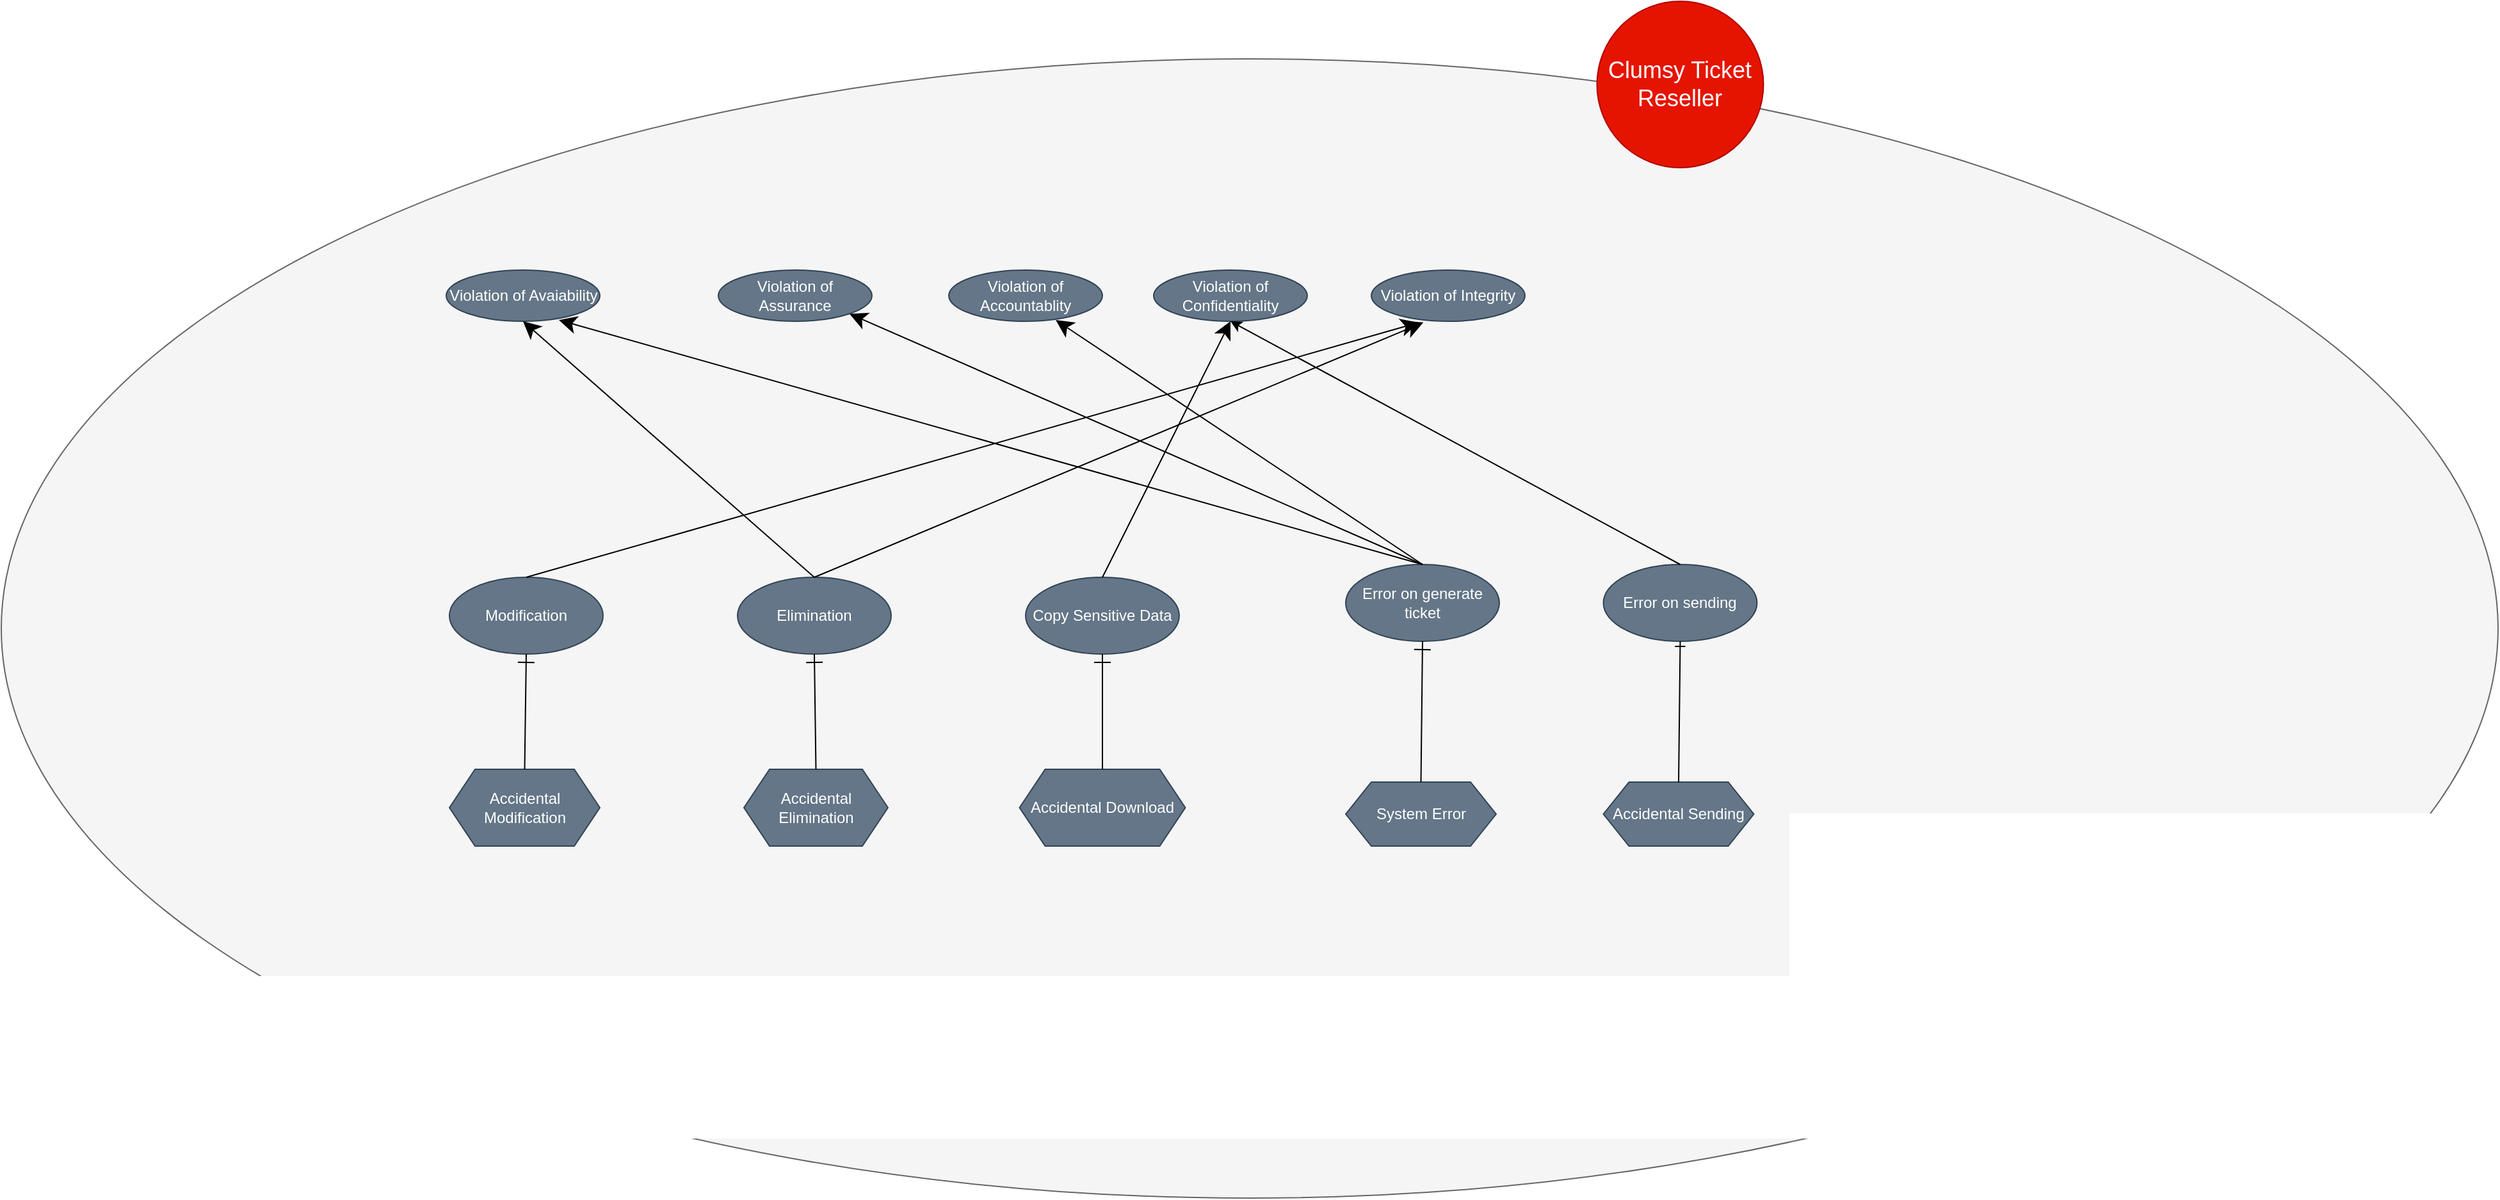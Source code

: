 <mxfile version="15.2.9" type="onedrive"><diagram id="k2b_GQdQf0r4lbPcgMko" name="Pagina-1"><mxGraphModel dx="1422" dy="794" grid="1" gridSize="10" guides="1" tooltips="1" connect="1" arrows="1" fold="1" page="1" pageScale="1" pageWidth="2339" pageHeight="3300" math="0" shadow="0"><root><mxCell id="0"/><mxCell id="1" parent="0"/><mxCell id="FnJxRadUdDzB-UCkNGgQ-51" value="" style="ellipse;whiteSpace=wrap;html=1;fillColor=#f5f5f5;strokeColor=#666666;fontColor=#333333;" parent="1" vertex="1"><mxGeometry x="250" y="445" width="1950" height="890" as="geometry"/></mxCell><mxCell id="FnJxRadUdDzB-UCkNGgQ-1" value="&lt;font style=&quot;font-size: 18px&quot;&gt;Clumsy Ticket Reseller&lt;/font&gt;" style="ellipse;whiteSpace=wrap;html=1;aspect=fixed;fillColor=#e51400;strokeColor=#B20000;fontColor=#ffffff;" parent="1" vertex="1"><mxGeometry x="1496.25" y="400" width="130" height="130" as="geometry"/></mxCell><mxCell id="FnJxRadUdDzB-UCkNGgQ-4" value="Violation of Avaiability" style="ellipse;whiteSpace=wrap;html=1;fillColor=#647687;strokeColor=#314354;fontColor=#ffffff;" parent="1" vertex="1"><mxGeometry x="597.5" y="610" width="120" height="40" as="geometry"/></mxCell><mxCell id="FnJxRadUdDzB-UCkNGgQ-6" value="Violation of Assurance" style="ellipse;whiteSpace=wrap;html=1;fillColor=#647687;strokeColor=#314354;fontColor=#ffffff;" parent="1" vertex="1"><mxGeometry x="810" y="610" width="120" height="40" as="geometry"/></mxCell><mxCell id="FnJxRadUdDzB-UCkNGgQ-7" value="Violation of Accountablity" style="ellipse;whiteSpace=wrap;html=1;fillColor=#647687;strokeColor=#314354;fontColor=#ffffff;" parent="1" vertex="1"><mxGeometry x="990" y="610" width="120" height="40" as="geometry"/></mxCell><mxCell id="FnJxRadUdDzB-UCkNGgQ-8" value="Violation of Confidentiality" style="ellipse;whiteSpace=wrap;html=1;fillColor=#647687;strokeColor=#314354;fontColor=#ffffff;" parent="1" vertex="1"><mxGeometry x="1150" y="610" width="120" height="40" as="geometry"/></mxCell><mxCell id="FnJxRadUdDzB-UCkNGgQ-9" value="Violation of Integrity" style="ellipse;whiteSpace=wrap;html=1;fillColor=#647687;strokeColor=#314354;fontColor=#ffffff;" parent="1" vertex="1"><mxGeometry x="1320" y="610" width="120" height="40" as="geometry"/></mxCell><mxCell id="-IHJIZNQYYL6_iNPUFCW-1" value="Modification" style="ellipse;whiteSpace=wrap;html=1;fillColor=#647687;strokeColor=#314354;fontColor=#ffffff;" parent="1" vertex="1"><mxGeometry x="600" y="850" width="120" height="60" as="geometry"/></mxCell><mxCell id="-IHJIZNQYYL6_iNPUFCW-3" value="Elimination" style="ellipse;whiteSpace=wrap;html=1;fillColor=#647687;strokeColor=#314354;fontColor=#ffffff;" parent="1" vertex="1"><mxGeometry x="825" y="850" width="120" height="60" as="geometry"/></mxCell><mxCell id="-IHJIZNQYYL6_iNPUFCW-4" value="Accidental Modification" style="shape=hexagon;perimeter=hexagonPerimeter2;whiteSpace=wrap;html=1;fixedSize=1;fillColor=#647687;strokeColor=#314354;fontColor=#ffffff;" parent="1" vertex="1"><mxGeometry x="600" y="1000" width="117.5" height="60" as="geometry"/></mxCell><mxCell id="-IHJIZNQYYL6_iNPUFCW-5" value="Accidental Elimination" style="shape=hexagon;perimeter=hexagonPerimeter2;whiteSpace=wrap;html=1;fixedSize=1;fillColor=#647687;strokeColor=#314354;fontColor=#ffffff;" parent="1" vertex="1"><mxGeometry x="830" y="1000" width="112.5" height="60" as="geometry"/></mxCell><mxCell id="-IHJIZNQYYL6_iNPUFCW-6" value="" style="endArrow=ERone;html=1;exitX=0.5;exitY=0;exitDx=0;exitDy=0;entryX=0.5;entryY=1;entryDx=0;entryDy=0;startArrow=none;startFill=0;endFill=0;endSize=11;" parent="1" source="-IHJIZNQYYL6_iNPUFCW-4" target="-IHJIZNQYYL6_iNPUFCW-1" edge="1"><mxGeometry width="50" height="50" relative="1" as="geometry"><mxPoint x="675" y="1000" as="sourcePoint"/><mxPoint x="725" y="950" as="targetPoint"/></mxGeometry></mxCell><mxCell id="-IHJIZNQYYL6_iNPUFCW-9" value="" style="endArrow=ERone;html=1;endSize=11;exitX=0.5;exitY=0;exitDx=0;exitDy=0;entryX=0.5;entryY=1;entryDx=0;entryDy=0;endFill=0;" parent="1" source="-IHJIZNQYYL6_iNPUFCW-5" target="-IHJIZNQYYL6_iNPUFCW-3" edge="1"><mxGeometry width="50" height="50" relative="1" as="geometry"><mxPoint x="885" y="990" as="sourcePoint"/><mxPoint x="935" y="940" as="targetPoint"/></mxGeometry></mxCell><mxCell id="KEuhUyJYSNqufHapfUjU-1" value="Copy Sensitive Data" style="ellipse;whiteSpace=wrap;html=1;fillColor=#647687;strokeColor=#314354;fontColor=#ffffff;" parent="1" vertex="1"><mxGeometry x="1050" y="850" width="120" height="60" as="geometry"/></mxCell><mxCell id="KEuhUyJYSNqufHapfUjU-2" value="Error on generate ticket" style="ellipse;whiteSpace=wrap;html=1;fillColor=#647687;strokeColor=#314354;fontColor=#ffffff;" parent="1" vertex="1"><mxGeometry x="1300" y="840" width="120" height="60" as="geometry"/></mxCell><mxCell id="-IHJIZNQYYL6_iNPUFCW-25" value="" style="endArrow=classic;html=1;endSize=11;exitX=0.5;exitY=0;exitDx=0;exitDy=0;entryX=0.5;entryY=1;entryDx=0;entryDy=0;" parent="1" source="-IHJIZNQYYL6_iNPUFCW-3" target="FnJxRadUdDzB-UCkNGgQ-4" edge="1"><mxGeometry width="50" height="50" relative="1" as="geometry"><mxPoint x="540" y="730" as="sourcePoint"/><mxPoint x="590" y="680" as="targetPoint"/></mxGeometry></mxCell><mxCell id="-IHJIZNQYYL6_iNPUFCW-27" value="" style="endArrow=classic;html=1;endSize=11;exitX=0.5;exitY=0;exitDx=0;exitDy=0;entryX=1;entryY=1;entryDx=0;entryDy=0;" parent="1" source="KEuhUyJYSNqufHapfUjU-2" target="FnJxRadUdDzB-UCkNGgQ-6" edge="1"><mxGeometry width="50" height="50" relative="1" as="geometry"><mxPoint x="1360" y="790" as="sourcePoint"/><mxPoint x="1410" y="740" as="targetPoint"/></mxGeometry></mxCell><mxCell id="-IHJIZNQYYL6_iNPUFCW-28" value="Accidental Download" style="shape=hexagon;perimeter=hexagonPerimeter2;whiteSpace=wrap;html=1;fixedSize=1;fillColor=#647687;strokeColor=#314354;fontColor=#ffffff;" parent="1" vertex="1"><mxGeometry x="1045.25" y="1000" width="129.5" height="60" as="geometry"/></mxCell><mxCell id="-IHJIZNQYYL6_iNPUFCW-29" value="" style="endArrow=ERone;html=1;endSize=11;exitX=0.5;exitY=0;exitDx=0;exitDy=0;entryX=0.5;entryY=1;entryDx=0;entryDy=0;endFill=0;" parent="1" source="-IHJIZNQYYL6_iNPUFCW-28" target="KEuhUyJYSNqufHapfUjU-1" edge="1"><mxGeometry width="50" height="50" relative="1" as="geometry"><mxPoint x="1385" y="1000" as="sourcePoint"/><mxPoint x="1435" y="950" as="targetPoint"/></mxGeometry></mxCell><mxCell id="-IHJIZNQYYL6_iNPUFCW-30" value="System Error" style="shape=hexagon;perimeter=hexagonPerimeter2;whiteSpace=wrap;html=1;fixedSize=1;fillColor=#647687;strokeColor=#314354;fontColor=#ffffff;" parent="1" vertex="1"><mxGeometry x="1300" y="1010" width="117.5" height="50" as="geometry"/></mxCell><mxCell id="-IHJIZNQYYL6_iNPUFCW-31" value="" style="endArrow=ERone;html=1;endSize=11;exitX=0.5;exitY=0;exitDx=0;exitDy=0;entryX=0.5;entryY=1;entryDx=0;entryDy=0;endFill=0;" parent="1" source="-IHJIZNQYYL6_iNPUFCW-30" target="KEuhUyJYSNqufHapfUjU-2" edge="1"><mxGeometry width="50" height="50" relative="1" as="geometry"><mxPoint x="1755" y="990" as="sourcePoint"/><mxPoint x="1805" y="940" as="targetPoint"/></mxGeometry></mxCell><mxCell id="tRIzQWYaUgW00fcaYgmc-2" value="" style="endArrow=classic;html=1;endSize=11;exitX=0.5;exitY=0;exitDx=0;exitDy=0;entryX=0.733;entryY=0.975;entryDx=0;entryDy=0;entryPerimeter=0;" parent="1" source="KEuhUyJYSNqufHapfUjU-2" target="FnJxRadUdDzB-UCkNGgQ-4" edge="1"><mxGeometry width="50" height="50" relative="1" as="geometry"><mxPoint x="1690" y="860" as="sourcePoint"/><mxPoint x="600" y="640" as="targetPoint"/></mxGeometry></mxCell><mxCell id="tRIzQWYaUgW00fcaYgmc-3" value="" style="endArrow=classic;html=1;endSize=11;exitX=0.5;exitY=0;exitDx=0;exitDy=0;entryX=0.696;entryY=0.975;entryDx=0;entryDy=0;entryPerimeter=0;" parent="1" source="KEuhUyJYSNqufHapfUjU-2" target="FnJxRadUdDzB-UCkNGgQ-7" edge="1"><mxGeometry width="50" height="50" relative="1" as="geometry"><mxPoint x="1695" y="870" as="sourcePoint"/><mxPoint x="1397.56" y="660.6" as="targetPoint"/></mxGeometry></mxCell><mxCell id="tRIzQWYaUgW00fcaYgmc-5" value="" style="endArrow=classic;html=1;endSize=11;exitX=0.5;exitY=0;exitDx=0;exitDy=0;entryX=0.5;entryY=1;entryDx=0;entryDy=0;" parent="1" source="KEuhUyJYSNqufHapfUjU-1" target="FnJxRadUdDzB-UCkNGgQ-8" edge="1"><mxGeometry width="50" height="50" relative="1" as="geometry"><mxPoint x="1695" y="870" as="sourcePoint"/><mxPoint x="1720" y="660" as="targetPoint"/></mxGeometry></mxCell><mxCell id="tRIzQWYaUgW00fcaYgmc-6" value="" style="endArrow=classic;html=1;endSize=11;exitX=0.5;exitY=0;exitDx=0;exitDy=0;entryX=0.339;entryY=1.022;entryDx=0;entryDy=0;entryPerimeter=0;" parent="1" source="-IHJIZNQYYL6_iNPUFCW-3" target="FnJxRadUdDzB-UCkNGgQ-9" edge="1"><mxGeometry width="50" height="50" relative="1" as="geometry"><mxPoint x="895" y="860" as="sourcePoint"/><mxPoint x="1060" y="660" as="targetPoint"/></mxGeometry></mxCell><mxCell id="tRIzQWYaUgW00fcaYgmc-9" value="" style="endArrow=classic;html=1;endSize=11;entryX=0.308;entryY=1.025;entryDx=0;entryDy=0;entryPerimeter=0;" parent="1" target="FnJxRadUdDzB-UCkNGgQ-9" edge="1"><mxGeometry width="50" height="50" relative="1" as="geometry"><mxPoint x="660" y="850" as="sourcePoint"/><mxPoint x="1033.24" y="662.44" as="targetPoint"/></mxGeometry></mxCell><mxCell id="3b4s9h909veAxeHuUOD5-1" value="Error on sending" style="ellipse;whiteSpace=wrap;html=1;fillColor=#647687;strokeColor=#314354;fontColor=#ffffff;" vertex="1" parent="1"><mxGeometry x="1501.25" y="840" width="120" height="60" as="geometry"/></mxCell><mxCell id="3b4s9h909veAxeHuUOD5-2" value="Accidental Sending" style="shape=hexagon;perimeter=hexagonPerimeter2;whiteSpace=wrap;html=1;fixedSize=1;fillColor=#647687;strokeColor=#314354;fontColor=#ffffff;" vertex="1" parent="1"><mxGeometry x="1501.25" y="1010" width="117.5" height="50" as="geometry"/></mxCell><mxCell id="3b4s9h909veAxeHuUOD5-3" value="" style="endArrow=ERone;html=1;exitX=0.5;exitY=0;exitDx=0;exitDy=0;entryX=0.5;entryY=1;entryDx=0;entryDy=0;endFill=0;" edge="1" parent="1" source="3b4s9h909veAxeHuUOD5-2" target="3b4s9h909veAxeHuUOD5-1"><mxGeometry width="50" height="50" relative="1" as="geometry"><mxPoint x="1550" y="990" as="sourcePoint"/><mxPoint x="1600" y="940" as="targetPoint"/></mxGeometry></mxCell><mxCell id="3b4s9h909veAxeHuUOD5-4" value="" style="endArrow=classic;html=1;exitX=0.5;exitY=0;exitDx=0;exitDy=0;" edge="1" parent="1" source="3b4s9h909veAxeHuUOD5-1"><mxGeometry width="50" height="50" relative="1" as="geometry"><mxPoint x="1540" y="790" as="sourcePoint"/><mxPoint x="1210" y="650" as="targetPoint"/></mxGeometry></mxCell></root></mxGraphModel></diagram></mxfile>